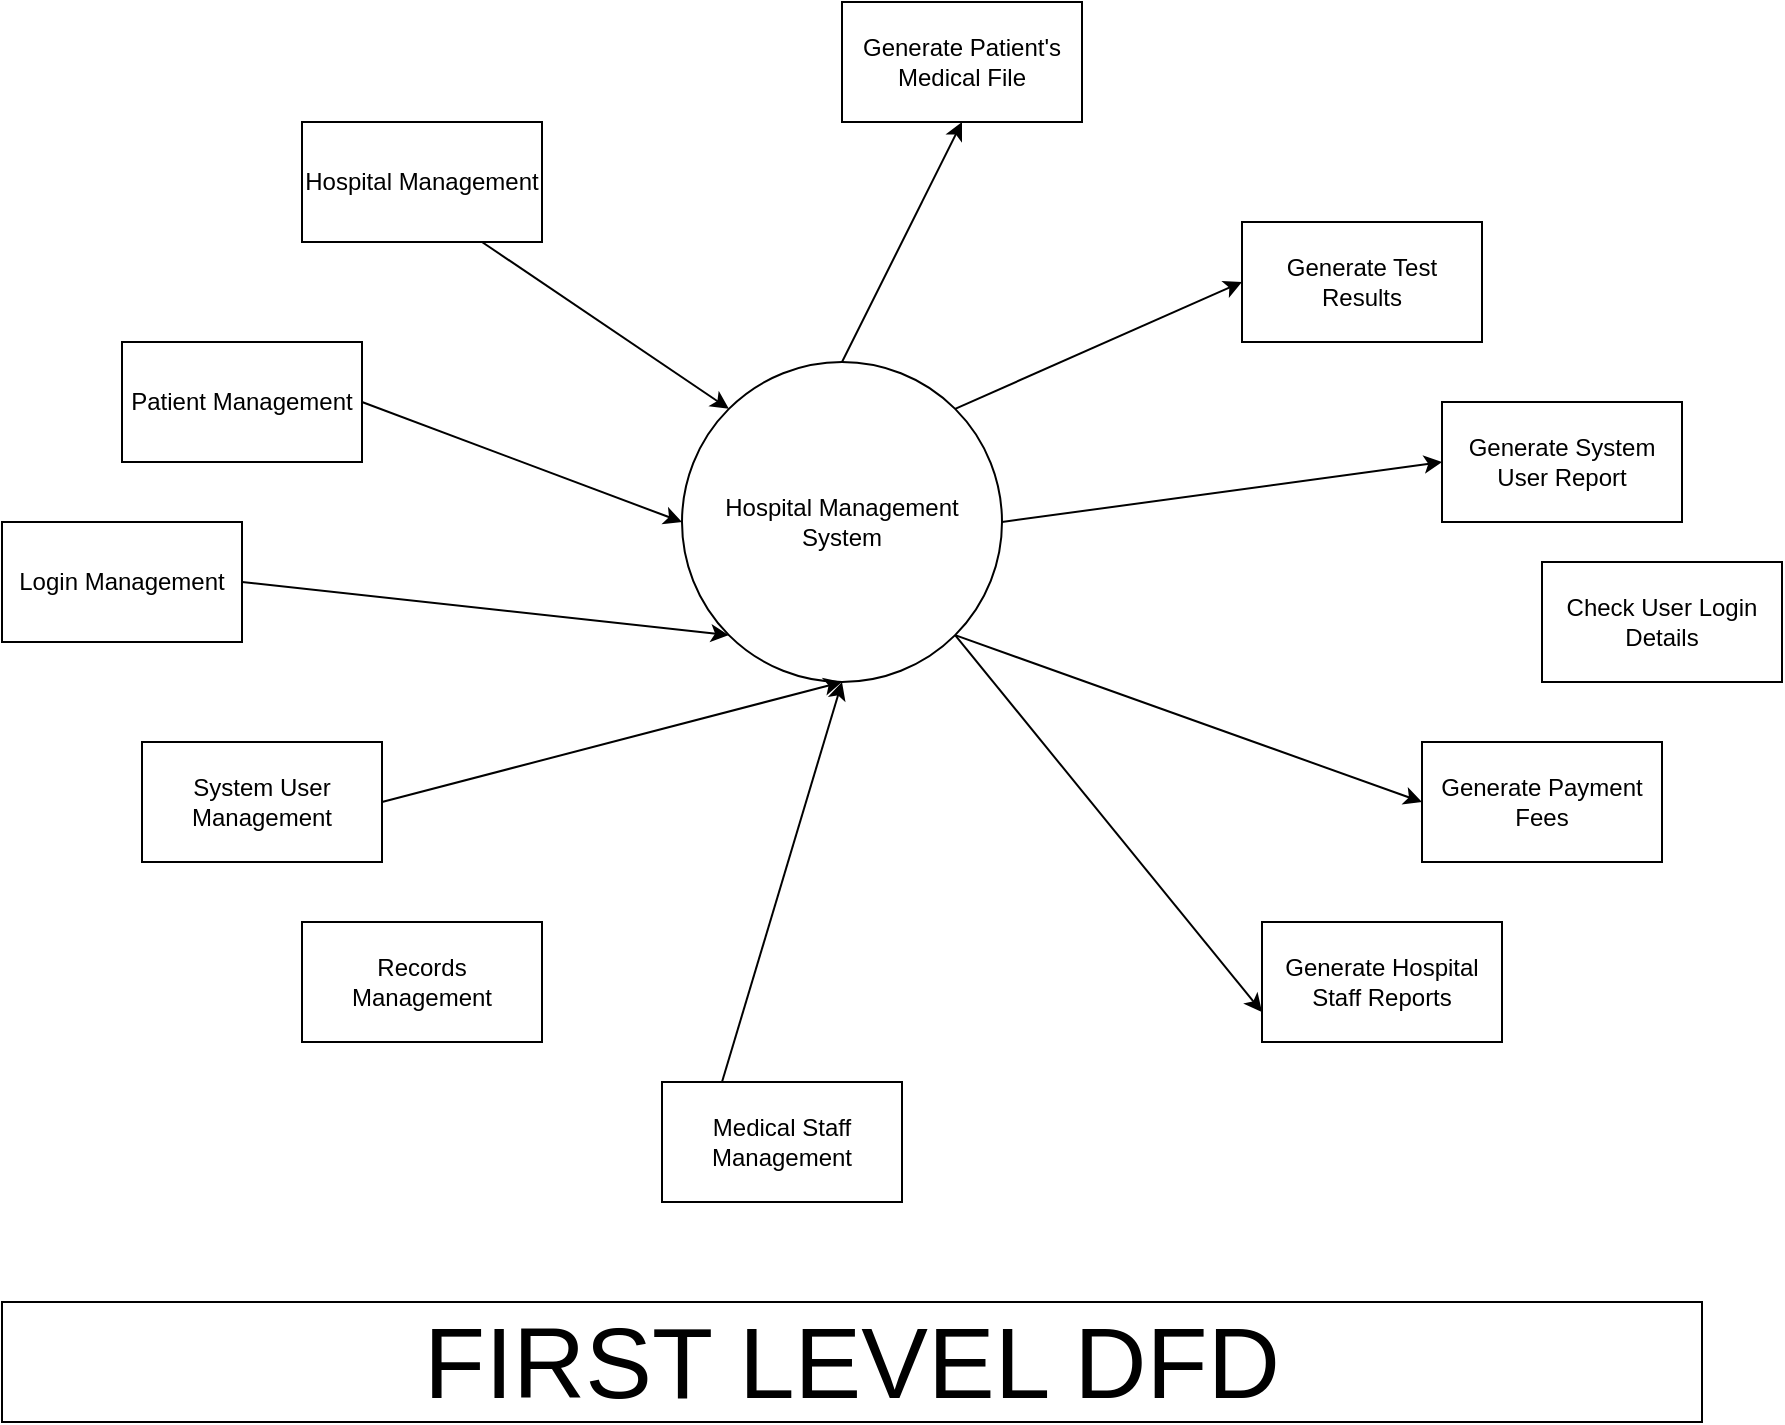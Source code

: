 <mxfile version="20.8.16" type="github">
  <diagram name="Page-1" id="ZKQnj-lvInrAfcQIOQZA">
    <mxGraphModel dx="1050" dy="1649" grid="1" gridSize="10" guides="1" tooltips="1" connect="1" arrows="1" fold="1" page="1" pageScale="1" pageWidth="850" pageHeight="1100" math="0" shadow="0">
      <root>
        <mxCell id="0" />
        <mxCell id="1" parent="0" />
        <mxCell id="tYANZSQrk6fovQC020b2-33" style="edgeStyle=none;rounded=0;orthogonalLoop=1;jettySize=auto;html=1;exitX=0.5;exitY=0;exitDx=0;exitDy=0;entryX=0.5;entryY=1;entryDx=0;entryDy=0;" parent="1" source="tYANZSQrk6fovQC020b2-1" target="tYANZSQrk6fovQC020b2-4" edge="1">
          <mxGeometry relative="1" as="geometry" />
        </mxCell>
        <mxCell id="tYANZSQrk6fovQC020b2-34" style="edgeStyle=none;rounded=0;orthogonalLoop=1;jettySize=auto;html=1;exitX=1;exitY=0;exitDx=0;exitDy=0;entryX=0;entryY=0.5;entryDx=0;entryDy=0;" parent="1" source="tYANZSQrk6fovQC020b2-1" target="tYANZSQrk6fovQC020b2-13" edge="1">
          <mxGeometry relative="1" as="geometry">
            <mxPoint x="640" y="80" as="targetPoint" />
          </mxGeometry>
        </mxCell>
        <mxCell id="tYANZSQrk6fovQC020b2-35" style="edgeStyle=none;rounded=0;orthogonalLoop=1;jettySize=auto;html=1;exitX=1;exitY=0.5;exitDx=0;exitDy=0;entryX=0;entryY=0.5;entryDx=0;entryDy=0;" parent="1" source="tYANZSQrk6fovQC020b2-1" target="tYANZSQrk6fovQC020b2-12" edge="1">
          <mxGeometry relative="1" as="geometry" />
        </mxCell>
        <mxCell id="tYANZSQrk6fovQC020b2-36" style="edgeStyle=none;rounded=0;orthogonalLoop=1;jettySize=auto;html=1;exitX=1;exitY=1;exitDx=0;exitDy=0;entryX=0;entryY=0.5;entryDx=0;entryDy=0;" parent="1" source="tYANZSQrk6fovQC020b2-1" target="tYANZSQrk6fovQC020b2-10" edge="1">
          <mxGeometry relative="1" as="geometry" />
        </mxCell>
        <mxCell id="tYANZSQrk6fovQC020b2-37" style="edgeStyle=none;rounded=0;orthogonalLoop=1;jettySize=auto;html=1;exitX=1;exitY=1;exitDx=0;exitDy=0;entryX=0;entryY=0.75;entryDx=0;entryDy=0;" parent="1" source="tYANZSQrk6fovQC020b2-1" target="tYANZSQrk6fovQC020b2-9" edge="1">
          <mxGeometry relative="1" as="geometry" />
        </mxCell>
        <mxCell id="tYANZSQrk6fovQC020b2-1" value="Hospital Management System" style="ellipse;whiteSpace=wrap;html=1;aspect=fixed;" parent="1" vertex="1">
          <mxGeometry x="410" y="100" width="160" height="160" as="geometry" />
        </mxCell>
        <mxCell id="tYANZSQrk6fovQC020b2-28" style="edgeStyle=none;rounded=0;orthogonalLoop=1;jettySize=auto;html=1;exitX=1;exitY=0.5;exitDx=0;exitDy=0;entryX=0;entryY=0.5;entryDx=0;entryDy=0;" parent="1" source="tYANZSQrk6fovQC020b2-2" target="tYANZSQrk6fovQC020b2-1" edge="1">
          <mxGeometry relative="1" as="geometry" />
        </mxCell>
        <mxCell id="tYANZSQrk6fovQC020b2-2" value="Patient Management" style="rounded=0;whiteSpace=wrap;html=1;" parent="1" vertex="1">
          <mxGeometry x="130" y="90" width="120" height="60" as="geometry" />
        </mxCell>
        <mxCell id="tYANZSQrk6fovQC020b2-27" style="rounded=0;orthogonalLoop=1;jettySize=auto;html=1;exitX=0.75;exitY=1;exitDx=0;exitDy=0;entryX=0;entryY=0;entryDx=0;entryDy=0;" parent="1" source="tYANZSQrk6fovQC020b2-3" target="tYANZSQrk6fovQC020b2-1" edge="1">
          <mxGeometry relative="1" as="geometry" />
        </mxCell>
        <mxCell id="tYANZSQrk6fovQC020b2-3" value="Hospital Management" style="rounded=0;whiteSpace=wrap;html=1;" parent="1" vertex="1">
          <mxGeometry x="220" y="-20" width="120" height="60" as="geometry" />
        </mxCell>
        <mxCell id="tYANZSQrk6fovQC020b2-4" value="Generate Patient&#39;s Medical File" style="rounded=0;whiteSpace=wrap;html=1;" parent="1" vertex="1">
          <mxGeometry x="490" y="-80" width="120" height="60" as="geometry" />
        </mxCell>
        <mxCell id="tYANZSQrk6fovQC020b2-31" style="edgeStyle=none;rounded=0;orthogonalLoop=1;jettySize=auto;html=1;exitX=0.25;exitY=0;exitDx=0;exitDy=0;entryX=0.5;entryY=1;entryDx=0;entryDy=0;" parent="1" source="tYANZSQrk6fovQC020b2-5" target="tYANZSQrk6fovQC020b2-1" edge="1">
          <mxGeometry relative="1" as="geometry">
            <mxPoint x="510" y="260" as="targetPoint" />
          </mxGeometry>
        </mxCell>
        <mxCell id="tYANZSQrk6fovQC020b2-5" value="Medical Staff Management" style="rounded=0;whiteSpace=wrap;html=1;" parent="1" vertex="1">
          <mxGeometry x="400" y="460" width="120" height="60" as="geometry" />
        </mxCell>
        <mxCell id="tYANZSQrk6fovQC020b2-29" style="edgeStyle=none;rounded=0;orthogonalLoop=1;jettySize=auto;html=1;exitX=1;exitY=0.5;exitDx=0;exitDy=0;entryX=0;entryY=1;entryDx=0;entryDy=0;" parent="1" source="tYANZSQrk6fovQC020b2-6" target="tYANZSQrk6fovQC020b2-1" edge="1">
          <mxGeometry relative="1" as="geometry" />
        </mxCell>
        <mxCell id="tYANZSQrk6fovQC020b2-6" value="Login Management" style="rounded=0;whiteSpace=wrap;html=1;" parent="1" vertex="1">
          <mxGeometry x="70" y="180" width="120" height="60" as="geometry" />
        </mxCell>
        <mxCell id="tYANZSQrk6fovQC020b2-30" style="edgeStyle=none;rounded=0;orthogonalLoop=1;jettySize=auto;html=1;exitX=1;exitY=0.5;exitDx=0;exitDy=0;entryX=0.5;entryY=1;entryDx=0;entryDy=0;" parent="1" source="tYANZSQrk6fovQC020b2-7" target="tYANZSQrk6fovQC020b2-1" edge="1">
          <mxGeometry relative="1" as="geometry" />
        </mxCell>
        <mxCell id="tYANZSQrk6fovQC020b2-7" value="System User Management" style="rounded=0;whiteSpace=wrap;html=1;" parent="1" vertex="1">
          <mxGeometry x="140" y="290" width="120" height="60" as="geometry" />
        </mxCell>
        <mxCell id="tYANZSQrk6fovQC020b2-8" value="Records Management" style="rounded=0;whiteSpace=wrap;html=1;" parent="1" vertex="1">
          <mxGeometry x="220" y="380" width="120" height="60" as="geometry" />
        </mxCell>
        <mxCell id="tYANZSQrk6fovQC020b2-9" value="Generate Hospital Staff Reports" style="rounded=0;whiteSpace=wrap;html=1;" parent="1" vertex="1">
          <mxGeometry x="700" y="380" width="120" height="60" as="geometry" />
        </mxCell>
        <mxCell id="tYANZSQrk6fovQC020b2-10" value="Generate Payment Fees" style="rounded=0;whiteSpace=wrap;html=1;" parent="1" vertex="1">
          <mxGeometry x="780" y="290" width="120" height="60" as="geometry" />
        </mxCell>
        <mxCell id="tYANZSQrk6fovQC020b2-11" value="Check User Login Details" style="rounded=0;whiteSpace=wrap;html=1;" parent="1" vertex="1">
          <mxGeometry x="840" y="200" width="120" height="60" as="geometry" />
        </mxCell>
        <mxCell id="tYANZSQrk6fovQC020b2-12" value="Generate System User Report" style="rounded=0;whiteSpace=wrap;html=1;" parent="1" vertex="1">
          <mxGeometry x="790" y="120" width="120" height="60" as="geometry" />
        </mxCell>
        <mxCell id="tYANZSQrk6fovQC020b2-13" value="Generate Test Results" style="rounded=0;whiteSpace=wrap;html=1;" parent="1" vertex="1">
          <mxGeometry x="690" y="30" width="120" height="60" as="geometry" />
        </mxCell>
        <mxCell id="tYANZSQrk6fovQC020b2-38" value="&lt;font style=&quot;font-size: 50px;&quot;&gt;FIRST LEVEL DFD&lt;/font&gt;" style="rounded=0;whiteSpace=wrap;html=1;" parent="1" vertex="1">
          <mxGeometry x="70" y="570" width="850" height="60" as="geometry" />
        </mxCell>
      </root>
    </mxGraphModel>
  </diagram>
</mxfile>
